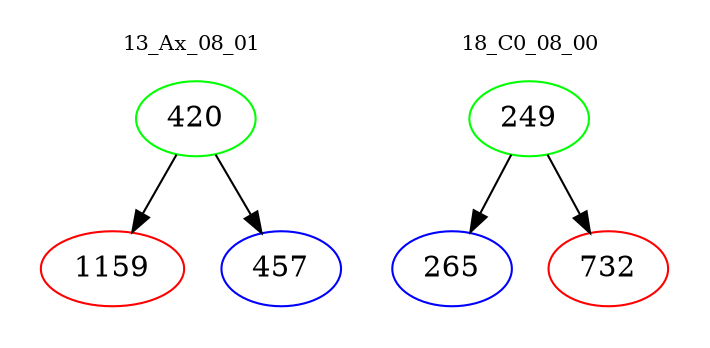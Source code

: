 digraph{
subgraph cluster_0 {
color = white
label = "13_Ax_08_01";
fontsize=10;
T0_420 [label="420", color="green"]
T0_420 -> T0_1159 [color="black"]
T0_1159 [label="1159", color="red"]
T0_420 -> T0_457 [color="black"]
T0_457 [label="457", color="blue"]
}
subgraph cluster_1 {
color = white
label = "18_C0_08_00";
fontsize=10;
T1_249 [label="249", color="green"]
T1_249 -> T1_265 [color="black"]
T1_265 [label="265", color="blue"]
T1_249 -> T1_732 [color="black"]
T1_732 [label="732", color="red"]
}
}
